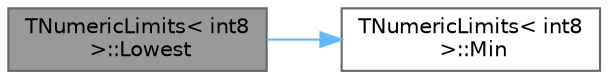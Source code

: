 digraph "TNumericLimits&lt; int8 &gt;::Lowest"
{
 // INTERACTIVE_SVG=YES
 // LATEX_PDF_SIZE
  bgcolor="transparent";
  edge [fontname=Helvetica,fontsize=10,labelfontname=Helvetica,labelfontsize=10];
  node [fontname=Helvetica,fontsize=10,shape=box,height=0.2,width=0.4];
  rankdir="LR";
  Node1 [id="Node000001",label="TNumericLimits\< int8\l \>::Lowest",height=0.2,width=0.4,color="gray40", fillcolor="grey60", style="filled", fontcolor="black",tooltip=" "];
  Node1 -> Node2 [id="edge1_Node000001_Node000002",color="steelblue1",style="solid",tooltip=" "];
  Node2 [id="Node000002",label="TNumericLimits\< int8\l \>::Min",height=0.2,width=0.4,color="grey40", fillcolor="white", style="filled",URL="$d6/d35/structTNumericLimits_3_01int8_01_4.html#a660369dd86367d34012c52e1a10a227e",tooltip=" "];
}
